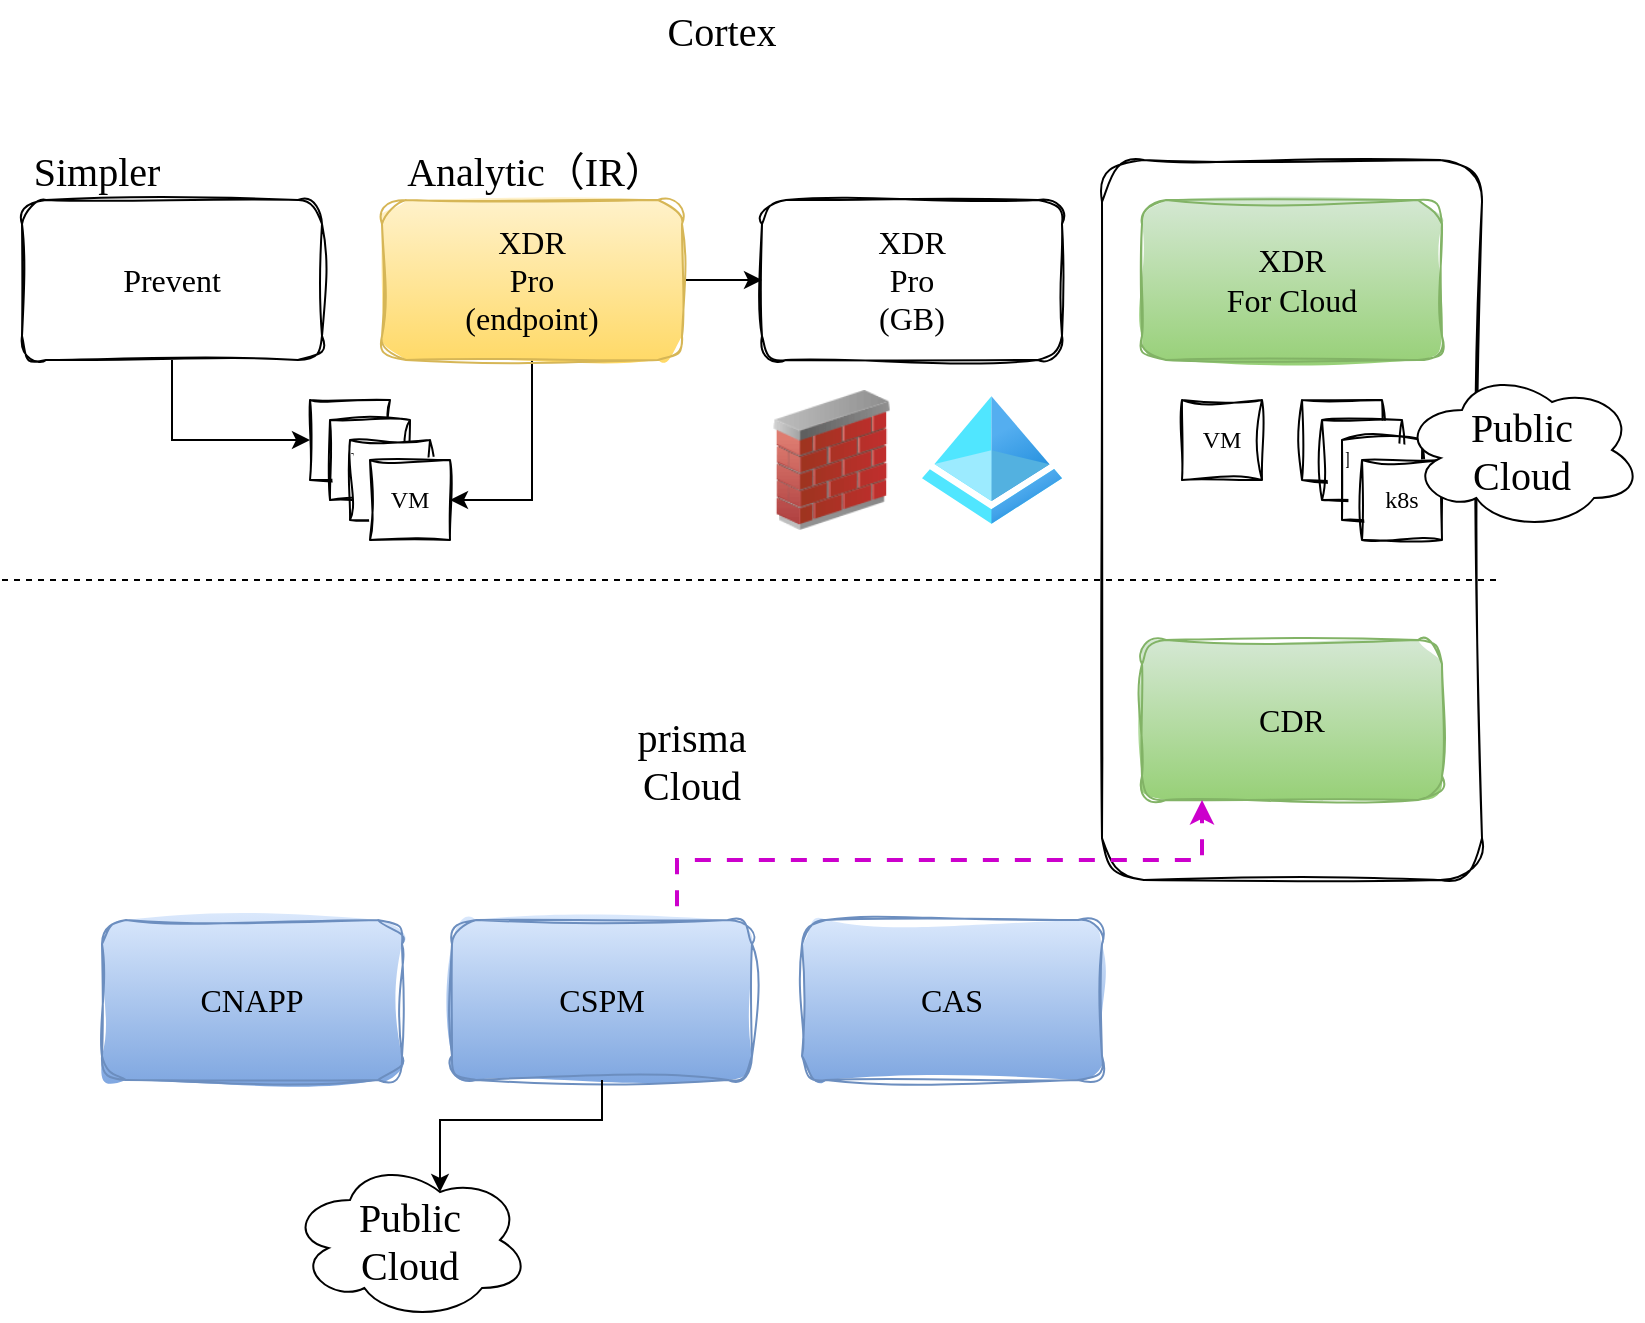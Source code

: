 <mxfile version="24.7.8">
  <diagram name="Page-1" id="8XBNj0Sf-Auha33jIx6D">
    <mxGraphModel dx="984" dy="718" grid="1" gridSize="10" guides="1" tooltips="1" connect="1" arrows="1" fold="1" page="1" pageScale="1" pageWidth="850" pageHeight="1100" math="0" shadow="0">
      <root>
        <mxCell id="0" />
        <mxCell id="1" parent="0" />
        <mxCell id="YA0dYZ4zkgPmEPCqmKWG-41" value="" style="rounded=1;whiteSpace=wrap;html=1;arcSize=11;sketch=1;curveFitting=1;jiggle=2;" vertex="1" parent="1">
          <mxGeometry x="660" y="210" width="190" height="360" as="geometry" />
        </mxCell>
        <mxCell id="YA0dYZ4zkgPmEPCqmKWG-26" style="edgeStyle=orthogonalEdgeStyle;rounded=0;orthogonalLoop=1;jettySize=auto;html=1;exitX=0.5;exitY=1;exitDx=0;exitDy=0;entryX=0;entryY=0.5;entryDx=0;entryDy=0;" edge="1" parent="1" source="YA0dYZ4zkgPmEPCqmKWG-1" target="YA0dYZ4zkgPmEPCqmKWG-12">
          <mxGeometry relative="1" as="geometry" />
        </mxCell>
        <mxCell id="YA0dYZ4zkgPmEPCqmKWG-1" value="Prevent" style="rounded=1;whiteSpace=wrap;html=1;sketch=1;curveFitting=1;jiggle=2;fontFamily=Gloria Hallelujah;fontSource=https%3A%2F%2Ffonts.googleapis.com%2Fcss%3Ffamily%3DGloria%2BHallelujah;fontSize=16;" vertex="1" parent="1">
          <mxGeometry x="120" y="230" width="150" height="80" as="geometry" />
        </mxCell>
        <mxCell id="YA0dYZ4zkgPmEPCqmKWG-27" style="edgeStyle=orthogonalEdgeStyle;rounded=0;orthogonalLoop=1;jettySize=auto;html=1;exitX=0.5;exitY=1;exitDx=0;exitDy=0;entryX=1;entryY=0.5;entryDx=0;entryDy=0;" edge="1" parent="1" source="YA0dYZ4zkgPmEPCqmKWG-2" target="YA0dYZ4zkgPmEPCqmKWG-15">
          <mxGeometry relative="1" as="geometry" />
        </mxCell>
        <mxCell id="YA0dYZ4zkgPmEPCqmKWG-34" style="edgeStyle=orthogonalEdgeStyle;rounded=0;orthogonalLoop=1;jettySize=auto;html=1;exitX=1;exitY=0.5;exitDx=0;exitDy=0;entryX=0;entryY=0.5;entryDx=0;entryDy=0;" edge="1" parent="1" source="YA0dYZ4zkgPmEPCqmKWG-2" target="YA0dYZ4zkgPmEPCqmKWG-3">
          <mxGeometry relative="1" as="geometry" />
        </mxCell>
        <mxCell id="YA0dYZ4zkgPmEPCqmKWG-2" value="XDR&lt;div&gt;Pro&lt;br&gt;(endpoint)&lt;/div&gt;" style="rounded=1;whiteSpace=wrap;html=1;sketch=1;curveFitting=1;jiggle=2;fontFamily=Gloria Hallelujah;fontSource=https%3A%2F%2Ffonts.googleapis.com%2Fcss%3Ffamily%3DGloria%2BHallelujah;fontSize=16;fillColor=#fff2cc;gradientColor=#ffd966;strokeColor=#d6b656;fontColor=#000000;" vertex="1" parent="1">
          <mxGeometry x="300" y="230" width="150" height="80" as="geometry" />
        </mxCell>
        <mxCell id="YA0dYZ4zkgPmEPCqmKWG-3" value="XDR&lt;div&gt;Pro&lt;/div&gt;&lt;div&gt;(GB)&lt;/div&gt;" style="rounded=1;whiteSpace=wrap;html=1;sketch=1;curveFitting=1;jiggle=2;fontFamily=Gloria Hallelujah;fontSource=https%3A%2F%2Ffonts.googleapis.com%2Fcss%3Ffamily%3DGloria%2BHallelujah;fontSize=16;" vertex="1" parent="1">
          <mxGeometry x="490" y="230" width="150" height="80" as="geometry" />
        </mxCell>
        <mxCell id="YA0dYZ4zkgPmEPCqmKWG-4" value="XDR&lt;div&gt;For Cloud&lt;/div&gt;" style="rounded=1;whiteSpace=wrap;html=1;sketch=1;curveFitting=1;jiggle=2;fontFamily=Gloria Hallelujah;fontSource=https%3A%2F%2Ffonts.googleapis.com%2Fcss%3Ffamily%3DGloria%2BHallelujah;fontSize=16;fillColor=#d5e8d4;gradientColor=#97d077;strokeColor=#82b366;fontColor=#000000;" vertex="1" parent="1">
          <mxGeometry x="680" y="230" width="150" height="80" as="geometry" />
        </mxCell>
        <mxCell id="YA0dYZ4zkgPmEPCqmKWG-5" value="CDR" style="rounded=1;whiteSpace=wrap;html=1;sketch=1;curveFitting=1;jiggle=2;fontFamily=Gloria Hallelujah;fontSource=https%3A%2F%2Ffonts.googleapis.com%2Fcss%3Ffamily%3DGloria%2BHallelujah;fontSize=16;fillColor=#d5e8d4;gradientColor=#97d077;strokeColor=#82b366;fontColor=#000000;" vertex="1" parent="1">
          <mxGeometry x="680" y="450" width="150" height="80" as="geometry" />
        </mxCell>
        <mxCell id="YA0dYZ4zkgPmEPCqmKWG-6" value="" style="endArrow=none;dashed=1;html=1;rounded=0;" edge="1" parent="1">
          <mxGeometry width="50" height="50" relative="1" as="geometry">
            <mxPoint x="110" y="420" as="sourcePoint" />
            <mxPoint x="860" y="420" as="targetPoint" />
          </mxGeometry>
        </mxCell>
        <mxCell id="YA0dYZ4zkgPmEPCqmKWG-7" value="Cortex" style="text;html=1;align=center;verticalAlign=middle;whiteSpace=wrap;rounded=0;fontFamily=Gloria Hallelujah;fontSource=https%3A%2F%2Ffonts.googleapis.com%2Fcss%3Ffamily%3DGloria%2BHallelujah;fontSize=20;" vertex="1" parent="1">
          <mxGeometry x="440" y="130" width="60" height="30" as="geometry" />
        </mxCell>
        <mxCell id="YA0dYZ4zkgPmEPCqmKWG-8" value="prisma Cloud" style="text;html=1;align=center;verticalAlign=middle;whiteSpace=wrap;rounded=0;fontFamily=Gloria Hallelujah;fontSource=https%3A%2F%2Ffonts.googleapis.com%2Fcss%3Ffamily%3DGloria%2BHallelujah;fontSize=20;" vertex="1" parent="1">
          <mxGeometry x="425" y="495" width="60" height="30" as="geometry" />
        </mxCell>
        <mxCell id="YA0dYZ4zkgPmEPCqmKWG-9" value="CSPM" style="rounded=1;whiteSpace=wrap;html=1;sketch=1;curveFitting=1;jiggle=2;fontFamily=Gloria Hallelujah;fontSource=https%3A%2F%2Ffonts.googleapis.com%2Fcss%3Ffamily%3DGloria%2BHallelujah;fontSize=16;fillColor=#dae8fc;strokeColor=#6c8ebf;gradientColor=#7ea6e0;fontColor=#000000;" vertex="1" parent="1">
          <mxGeometry x="335" y="590" width="150" height="80" as="geometry" />
        </mxCell>
        <mxCell id="YA0dYZ4zkgPmEPCqmKWG-10" value="CAS" style="rounded=1;whiteSpace=wrap;html=1;sketch=1;curveFitting=1;jiggle=2;fontFamily=Gloria Hallelujah;fontSource=https%3A%2F%2Ffonts.googleapis.com%2Fcss%3Ffamily%3DGloria%2BHallelujah;fontSize=16;fillColor=#dae8fc;strokeColor=#6c8ebf;gradientColor=#7ea6e0;fontColor=#000000;" vertex="1" parent="1">
          <mxGeometry x="510" y="590" width="150" height="80" as="geometry" />
        </mxCell>
        <mxCell id="YA0dYZ4zkgPmEPCqmKWG-11" value="CNAPP" style="rounded=1;whiteSpace=wrap;html=1;sketch=1;curveFitting=1;jiggle=2;fontFamily=Gloria Hallelujah;fontSource=https%3A%2F%2Ffonts.googleapis.com%2Fcss%3Ffamily%3DGloria%2BHallelujah;fontSize=16;fillColor=#dae8fc;strokeColor=#6c8ebf;gradientColor=#7ea6e0;fontColor=#000000;" vertex="1" parent="1">
          <mxGeometry x="160" y="590" width="150" height="80" as="geometry" />
        </mxCell>
        <mxCell id="YA0dYZ4zkgPmEPCqmKWG-12" value="VM" style="whiteSpace=wrap;html=1;aspect=fixed;sketch=1;curveFitting=1;jiggle=2;fontFamily=Gloria Hallelujah;fontSource=https%3A%2F%2Ffonts.googleapis.com%2Fcss%3Ffamily%3DGloria%2BHallelujah;" vertex="1" parent="1">
          <mxGeometry x="264" y="330" width="40" height="40" as="geometry" />
        </mxCell>
        <mxCell id="YA0dYZ4zkgPmEPCqmKWG-13" value="VM" style="whiteSpace=wrap;html=1;aspect=fixed;sketch=1;curveFitting=1;jiggle=2;fontFamily=Gloria Hallelujah;fontSource=https%3A%2F%2Ffonts.googleapis.com%2Fcss%3Ffamily%3DGloria%2BHallelujah;" vertex="1" parent="1">
          <mxGeometry x="274" y="340" width="40" height="40" as="geometry" />
        </mxCell>
        <mxCell id="YA0dYZ4zkgPmEPCqmKWG-14" value="VM" style="whiteSpace=wrap;html=1;aspect=fixed;sketch=1;curveFitting=1;jiggle=2;fontFamily=Gloria Hallelujah;fontSource=https%3A%2F%2Ffonts.googleapis.com%2Fcss%3Ffamily%3DGloria%2BHallelujah;" vertex="1" parent="1">
          <mxGeometry x="284" y="350" width="40" height="40" as="geometry" />
        </mxCell>
        <mxCell id="YA0dYZ4zkgPmEPCqmKWG-15" value="VM" style="whiteSpace=wrap;html=1;aspect=fixed;sketch=1;curveFitting=1;jiggle=2;fontFamily=Gloria Hallelujah;fontSource=https%3A%2F%2Ffonts.googleapis.com%2Fcss%3Ffamily%3DGloria%2BHallelujah;" vertex="1" parent="1">
          <mxGeometry x="294" y="360" width="40" height="40" as="geometry" />
        </mxCell>
        <mxCell id="YA0dYZ4zkgPmEPCqmKWG-16" value="" style="image;html=1;image=img/lib/clip_art/networking/Firewall_02_128x128.png" vertex="1" parent="1">
          <mxGeometry x="490" y="325" width="70" height="70" as="geometry" />
        </mxCell>
        <mxCell id="YA0dYZ4zkgPmEPCqmKWG-17" value="" style="image;aspect=fixed;html=1;points=[];align=center;fontSize=12;image=img/lib/azure2/identity/Azure_Active_Directory.svg;" vertex="1" parent="1">
          <mxGeometry x="570" y="328" width="70" height="64" as="geometry" />
        </mxCell>
        <mxCell id="YA0dYZ4zkgPmEPCqmKWG-28" value="Simpler&amp;nbsp;" style="text;html=1;align=center;verticalAlign=middle;whiteSpace=wrap;rounded=0;fontFamily=Gloria Hallelujah;fontSource=https%3A%2F%2Ffonts.googleapis.com%2Fcss%3Ffamily%3DGloria%2BHallelujah;fontSize=20;" vertex="1" parent="1">
          <mxGeometry x="130" y="200" width="60" height="30" as="geometry" />
        </mxCell>
        <mxCell id="YA0dYZ4zkgPmEPCqmKWG-29" value="Analytic（IR）" style="text;html=1;align=center;verticalAlign=middle;whiteSpace=wrap;rounded=0;fontFamily=Gloria Hallelujah;fontSource=https%3A%2F%2Ffonts.googleapis.com%2Fcss%3Ffamily%3DGloria%2BHallelujah;fontSize=20;" vertex="1" parent="1">
          <mxGeometry x="304" y="200" width="146" height="30" as="geometry" />
        </mxCell>
        <mxCell id="YA0dYZ4zkgPmEPCqmKWG-30" value="Public&lt;div&gt;Cloud&lt;/div&gt;" style="ellipse;shape=cloud;whiteSpace=wrap;html=1;fontFamily=Gloria Hallelujah;fontSource=https%3A%2F%2Ffonts.googleapis.com%2Fcss%3Ffamily%3DGloria%2BHallelujah;fontSize=20;" vertex="1" parent="1">
          <mxGeometry x="254" y="710" width="120" height="80" as="geometry" />
        </mxCell>
        <mxCell id="YA0dYZ4zkgPmEPCqmKWG-32" style="edgeStyle=orthogonalEdgeStyle;rounded=0;orthogonalLoop=1;jettySize=auto;html=1;exitX=0.5;exitY=1;exitDx=0;exitDy=0;entryX=0.625;entryY=0.2;entryDx=0;entryDy=0;entryPerimeter=0;" edge="1" parent="1" source="YA0dYZ4zkgPmEPCqmKWG-9" target="YA0dYZ4zkgPmEPCqmKWG-30">
          <mxGeometry relative="1" as="geometry" />
        </mxCell>
        <mxCell id="YA0dYZ4zkgPmEPCqmKWG-33" style="edgeStyle=orthogonalEdgeStyle;rounded=0;orthogonalLoop=1;jettySize=auto;html=1;exitX=0.75;exitY=0;exitDx=0;exitDy=0;entryX=0.2;entryY=1;entryDx=0;entryDy=0;entryPerimeter=0;flowAnimation=1;strokeWidth=2;strokeColor=#CC00CC;" edge="1" parent="1" source="YA0dYZ4zkgPmEPCqmKWG-9" target="YA0dYZ4zkgPmEPCqmKWG-5">
          <mxGeometry relative="1" as="geometry" />
        </mxCell>
        <mxCell id="YA0dYZ4zkgPmEPCqmKWG-35" value="VM" style="whiteSpace=wrap;html=1;aspect=fixed;sketch=1;curveFitting=1;jiggle=2;fontFamily=Gloria Hallelujah;fontSource=https%3A%2F%2Ffonts.googleapis.com%2Fcss%3Ffamily%3DGloria%2BHallelujah;" vertex="1" parent="1">
          <mxGeometry x="700" y="330" width="40" height="40" as="geometry" />
        </mxCell>
        <mxCell id="YA0dYZ4zkgPmEPCqmKWG-36" value="k8s" style="whiteSpace=wrap;html=1;aspect=fixed;sketch=1;curveFitting=1;jiggle=2;fontFamily=Gloria Hallelujah;fontSource=https%3A%2F%2Ffonts.googleapis.com%2Fcss%3Ffamily%3DGloria%2BHallelujah;" vertex="1" parent="1">
          <mxGeometry x="760" y="330" width="40" height="40" as="geometry" />
        </mxCell>
        <mxCell id="YA0dYZ4zkgPmEPCqmKWG-37" value="k8s" style="whiteSpace=wrap;html=1;aspect=fixed;sketch=1;curveFitting=1;jiggle=2;fontFamily=Gloria Hallelujah;fontSource=https%3A%2F%2Ffonts.googleapis.com%2Fcss%3Ffamily%3DGloria%2BHallelujah;" vertex="1" parent="1">
          <mxGeometry x="770" y="340" width="40" height="40" as="geometry" />
        </mxCell>
        <mxCell id="YA0dYZ4zkgPmEPCqmKWG-38" value="k8s" style="whiteSpace=wrap;html=1;aspect=fixed;sketch=1;curveFitting=1;jiggle=2;fontFamily=Gloria Hallelujah;fontSource=https%3A%2F%2Ffonts.googleapis.com%2Fcss%3Ffamily%3DGloria%2BHallelujah;" vertex="1" parent="1">
          <mxGeometry x="780" y="350" width="40" height="40" as="geometry" />
        </mxCell>
        <mxCell id="YA0dYZ4zkgPmEPCqmKWG-39" value="k8s" style="whiteSpace=wrap;html=1;aspect=fixed;sketch=1;curveFitting=1;jiggle=2;fontFamily=Gloria Hallelujah;fontSource=https%3A%2F%2Ffonts.googleapis.com%2Fcss%3Ffamily%3DGloria%2BHallelujah;" vertex="1" parent="1">
          <mxGeometry x="790" y="360" width="40" height="40" as="geometry" />
        </mxCell>
        <mxCell id="YA0dYZ4zkgPmEPCqmKWG-40" value="Public&lt;div&gt;Cloud&lt;/div&gt;" style="ellipse;shape=cloud;whiteSpace=wrap;html=1;fontFamily=Gloria Hallelujah;fontSource=https%3A%2F%2Ffonts.googleapis.com%2Fcss%3Ffamily%3DGloria%2BHallelujah;fontSize=20;" vertex="1" parent="1">
          <mxGeometry x="810" y="315" width="120" height="80" as="geometry" />
        </mxCell>
      </root>
    </mxGraphModel>
  </diagram>
</mxfile>
